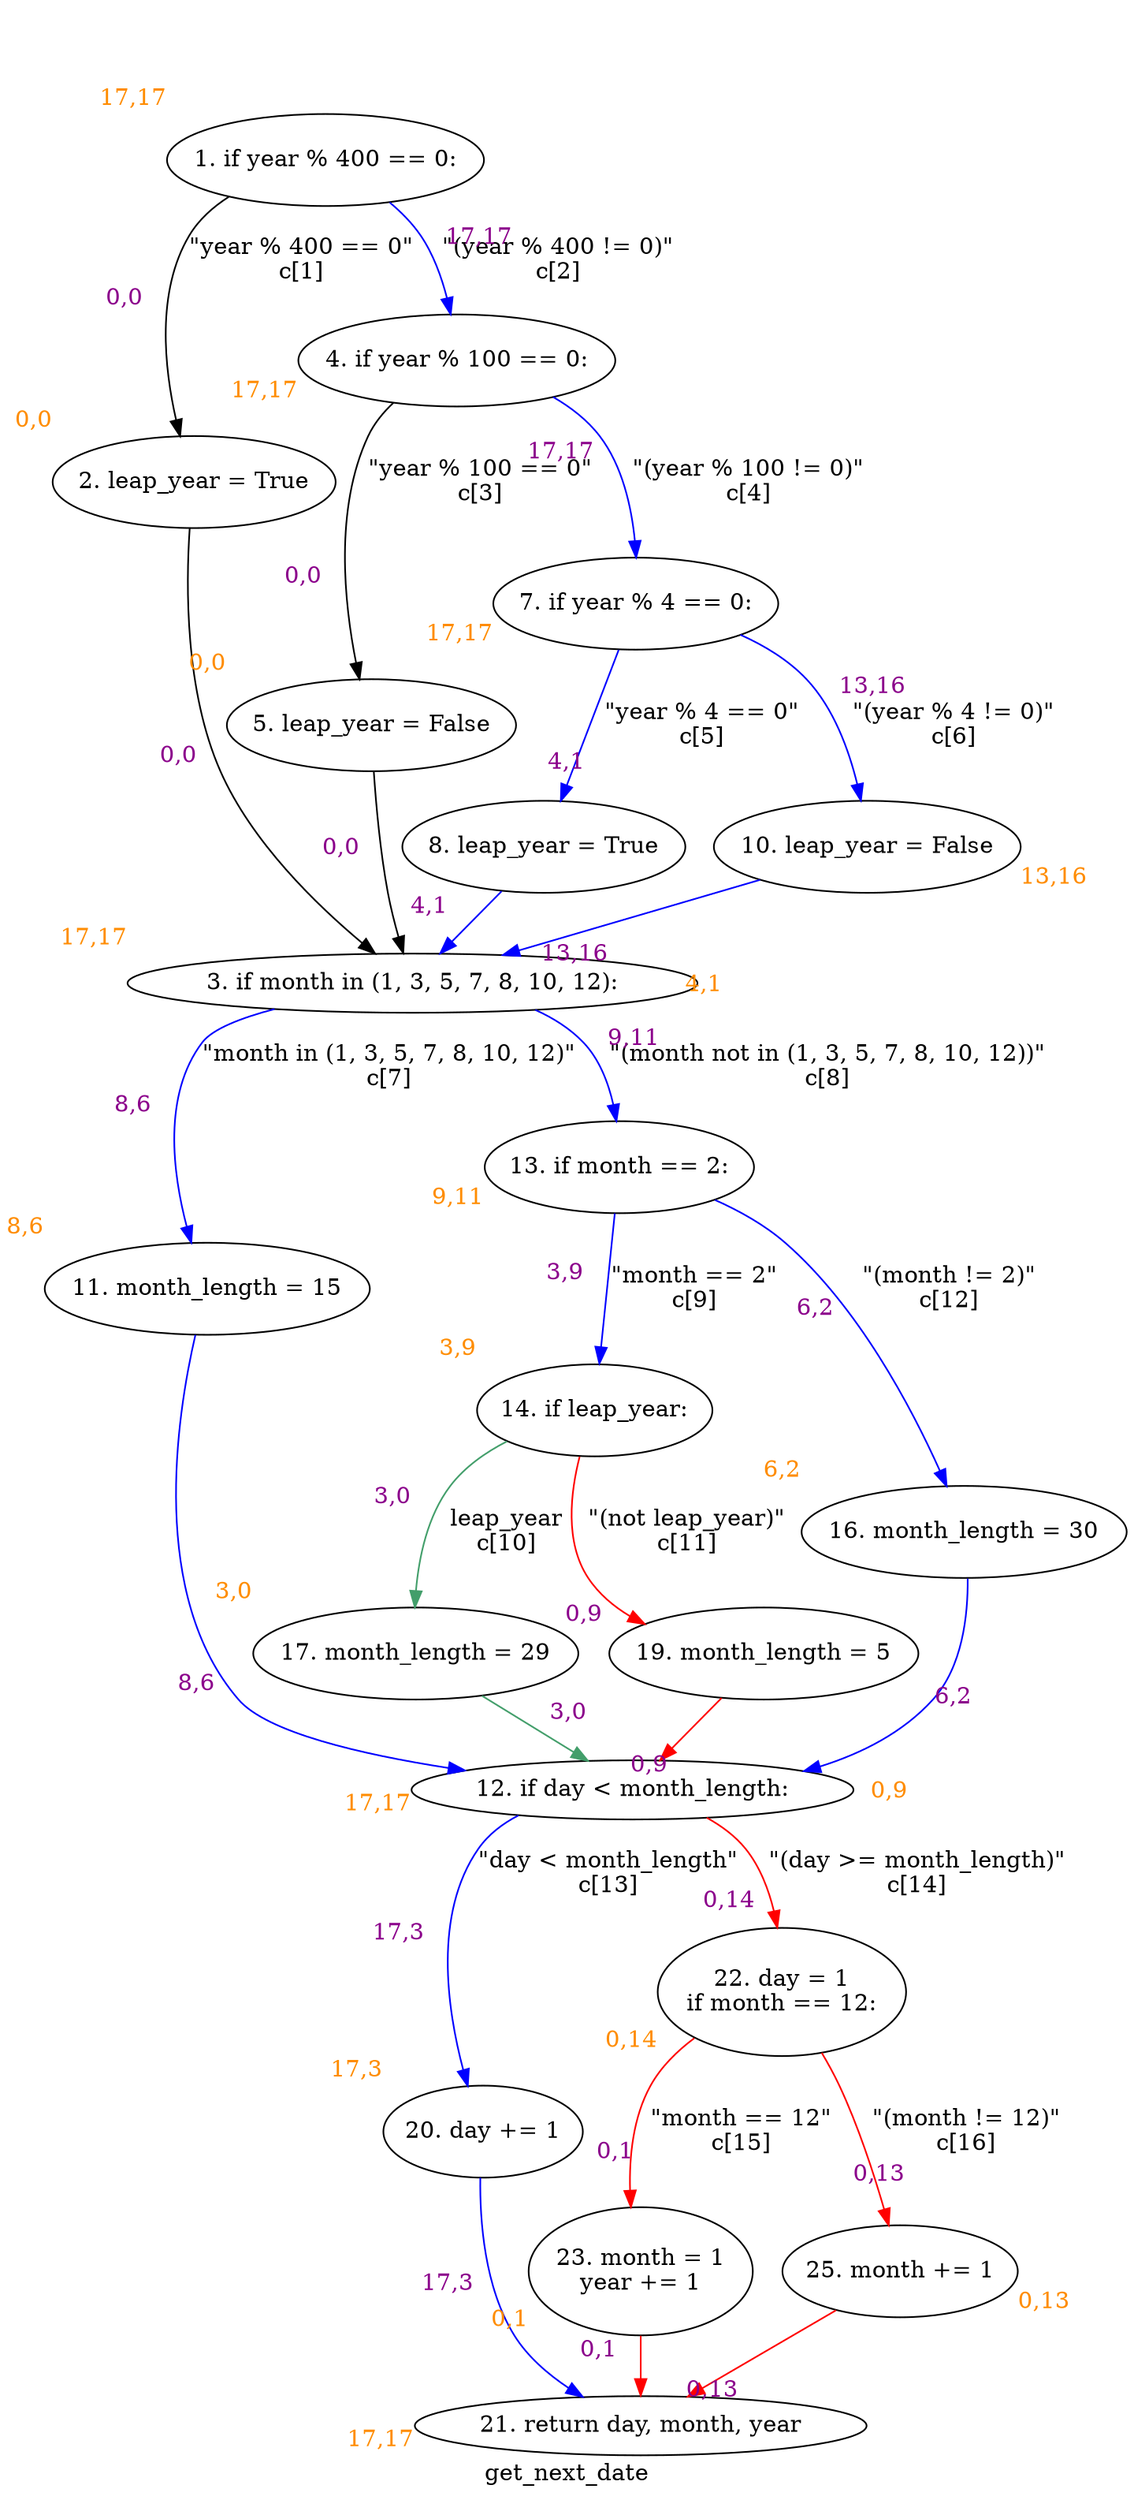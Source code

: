 digraph clusterget_next_date {
	graph [bb="0,0,590.37,1467.6",
		label=get_next_date,
		lheight=0.22,
		lp="295.19,11.875",
		lwidth=1.08,
		xlabel=<<br></br><br></br><br></br><font color='darkorange'>-1,-1</font>>
	];
	node [label="\N",
		xlabel=<<br></br><br></br><br></br><font color='darkorange'>-1,-1</font>>
	];
	1	[height=0.77585,
		label="1. if year % 400 == 0:",
		pos="164.81,1423.9",
		width=2.4356,
		xlabel=<<br></br><br></br><br></br><font color='darkorange'>17,17</font>>,
		xlp="61.755,1459.7"];
	2	[height=0.77585,
		label="2. leap_year = True",
		pos="100.81,1226.7",
		width=2.1852,
		xlabel=<<br></br><br></br><br></br><font color='darkorange'>0,0</font>>,
		xlp="13.519,1262.5"];
	1 -> 2	[label="\"year % 400 == 0\"\nc[1]",
		label_bgcolor=white,
		lp="151.69,1362.2",
		pos="e,92.825,1254.8 117.92,1400.2 109.93,1394.1 102.72,1386.7 98.061,1378 79.659,1343.4 83.777,1297.7 90.336,1265.8",
		xlabel=<<font color='darkmagenta'><br/>  0,0   <br/></font>>,
		xlp="67.188,1336.7"];
	4	[height=0.77585,
		label="4. if year % 100 == 0:",
		pos="229.81,1300.6",
		width=2.4356,
		xlabel=<<br></br><br></br><br></br><font color='darkorange'>17,17</font>>,
		xlp="126.75,1336.4"];
	1 -> 4	[color=blue,
		label="\"(year % 400 != 0)\"\nc[2]",
		label_bgcolor=white,
		lp="275.31,1362.2",
		pos="e,225.34,1328.6 193.51,1397.1 198.84,1391.2 203.94,1384.7 207.81,1378 214.57,1366.2 219.38,1352.2 222.75,1339.5",
		xlabel=<<font color='darkmagenta'><br/>  17,17   <br/></font>>,
		xlp="189.62,1372.5"];
	3	[height=0.5,
		label="3. if month in (1, 3, 5, 7, 8, 10, 12):
",
		pos="212.81,922.19",
		width=3.9134,
		xlabel=<<br></br><br></br><br></br><font color='darkorange'>17,17</font>>,
		xlp="56.553,948.06"];
	2 -> 3	[label_bgcolor=white,
		pos="e,194.92,940.26 98.809,1198.3 97.223,1163 97.822,1100.3 116.81,1051 132.27,1010.9 164.19,972.51 186.98,948.45",
		xlabel=<<font color='darkmagenta'><br/>  0,0   <br/></font>>,
		xlp="98.823,1058.9"];
	5	[height=0.77585,
		label="5. leap_year = False",
		pos="201.81,1079",
		width=2.2441,
		xlabel=<<br></br><br></br><br></br><font color='darkorange'>0,0</font>>,
		xlp="112.4,1114.8"];
	4 -> 5	[label="\"year % 100 == 0\"\nc[3]",
		label_bgcolor=white,
		lp="252.69,1226.7",
		pos="e,196.61,1107.3 208.81,1273.3 205.21,1267.5 202,1261.1 200.06,1254.6 186.42,1209.3 190.06,1154.3 194.99,1118.3",
		xlabel=<<font color='darkmagenta'><br/>  0,0   <br/></font>>,
		xlp="172.7,1183"];
	7	[height=0.77585,
		label="7. if year % 4 == 0:",
		pos="331.81,1152.8",
		width=2.1704,
		xlabel=<<br></br><br></br><br></br><font color='darkorange'>17,17</font>>,
		xlp="238.3,1188.6"];
	4 -> 7	[color=blue,
		label="\"(year % 100 != 0)\"\nc[4]",
		label_bgcolor=white,
		lp="384.31,1226.7",
		pos="e,331.79,1181.1 282.99,1278.1 293.16,1271.9 302.8,1264.1 309.81,1254.6 322.99,1236.8 328.57,1212.7 330.82,1192.5",
		xlabel=<<font color='darkmagenta'><br/>  17,17   <br/></font>>,
		xlp="295.93,1242.8"];
	11	[height=0.77585,
		label="11. month_length = 15",
		pos="102.81,734.89",
		width=2.3767,
		xlabel=<<br></br><br></br><br></br><font color='darkorange'>8,6</font>>,
		xlp="8.625,770.7"];
	3 -> 11	[color=blue,
		label="\"month in (1, 3, 5, 7, 8, 10, 12)\"\nc[7]",
		label_bgcolor=white,
		lp="199.44,870.44",
		pos="e,95.615,763.08 135.4,906.77 125.37,901.78 116.27,895.11 109.56,886.19 85.63,854.34 87.818,807.09 93.497,774.1",
		xlabel=<<font color='darkmagenta'><br/>  8,6   <br/></font>>,
		xlp="73.319,846.37"];
	13	[height=0.77585,
		label="13. if month == 2:",
		pos="314.81,808.76",
		width=1.8905,
		xlabel=<<br></br><br></br><br></br><font color='darkorange'>9,11</font>>,
		xlp="234.75,844.56"];
	3 -> 13	[color=blue,
		label="\"(month not in (1, 3, 5, 7, 8, 10, 12))\"\nc[8]",
		label_bgcolor=white,
		lp="412.81,870.44",
		pos="e,312.72,836.89 267.06,905.25 276.67,900.4 285.82,894.17 292.81,886.19 302.12,875.56 307.5,861.21 310.61,847.82",
		xlabel=<<font color='darkmagenta'><br/>  9,11   <br/></font>>,
		xlp="278.06,884.89"];
	12	[height=0.5,
		label="12. if day < month_length:
",
		pos="327.81,430.38",
		width=3.0125,
		xlabel=<<br></br><br></br><br></br><font color='darkorange'>17,17</font>>,
		xlp="203.99,456.25"];
	11 -> 12	[color=blue,
		label_bgcolor=white,
		pos="e,245.63,442.45 95.158,706.68 82.878,656.62 65.143,549.23 117.81,485.38 133.14,466.79 185.66,453.29 234.34,444.43",
		xlabel=<<font color='darkmagenta'><br/>  8,6   <br/></font>>,
		xlp="99.814,493.25"];
	14	[height=0.77585,
		label="14. if leap_year:",
		pos="314.81,661.03",
		width=1.6401,
		xlabel=<<br></br><br></br><br></br><font color='darkorange'>3,9</font>>,
		xlp="247.14,696.84"];
	13 -> 14	[color=blue,
		label="\"month == 2\"\nc[9]",
		label_bgcolor=white,
		lp="353.81,734.89",
		pos="e,314.81,689.32 314.81,780.35 314.81,757.86 314.81,725.74 314.81,700.65",
		xlabel=<<font color='darkmagenta'><br/>  3,9   <br/></font>>,
		xlp="296.81,742.78"];
	16	[height=0.77585,
		label="16. month_length = 30",
		pos="504.81,587.17",
		width=2.3767,
		xlabel=<<br></br><br></br><br></br><font color='darkorange'>6,2</font>>,
		xlp="410.62,622.98"];
	13 -> 16	[color=blue,
		label="\"(month != 2)\"\nc[12]",
		label_bgcolor=white,
		lp="483.44,734.89",
		pos="e,493.52,615.08 361.02,787.81 373.52,781.04 386.45,772.66 396.81,762.82 438.77,723.01 470.93,663.51 488.85,625.27",
		xlabel=<<font color='darkmagenta'><br/>  6,2   <br/></font>>,
		xlp="422.44,718.62"];
	20	[height=0.77585,
		label="20. day += 1",
		pos="254.81,220.81",
		width=1.4928,
		xlabel=<<br></br><br></br><br></br><font color='darkorange'>17,3</font>>,
		xlp="189.07,256.62"];
	12 -> 20	[color=blue,
		label="\"day < month_length\"\nc[13]",
		label_bgcolor=white,
		lp="313.69,378.63",
		pos="e,245.85,248.82 274.61,414.33 265.66,409.41 257.52,402.92 252.06,394.38 226.31,354.12 233.72,297.04 242.96,259.73",
		xlabel=<<font color='darkmagenta'><br/>  17,3   <br/></font>>,
		xlp="213.19,340.57"];
	22	[height=1.0852,
		label="22. day = 1
if month == 12:",
		pos="401.81,305.81",
		width=2.0231,
		xlabel=<<br></br><br></br><br></br><font color='darkorange'>0,14</font>>,
		xlp="316.98,352.75"];
	12 -> 22	[color=red,
		label="\"(day >= month_length)\"\nc[14]",
		label_bgcolor=white,
		lp="464.31,378.63",
		pos="e,398.34,345.13 360.39,412.79 367.68,407.75 374.75,401.59 379.81,394.38 387.69,383.16 392.76,369.37 396.01,356.09",
		xlabel=<<font color='darkmagenta'><br/>  0,14   <br/></font>>,
		xlp="397.38,374.74"];
	21	[height=0.5,
		label="21. return day, month, year
",
		pos="337.81,41.75",
		width=3.0818,
		xlabel=<<br></br><br></br><br></br><font color='darkorange'>17,17</font>>,
		xlp="211.49,67.625"];
	20 -> 21	[color=blue,
		label_bgcolor=white,
		pos="e,309.72,59.632 253.68,192.61 253.77,166.43 257.09,126.53 273.81,96.75 280.36,85.082 290.47,74.825 300.74,66.471",
		xlabel=<<font color='darkmagenta'><br/>  17,3   <br/></font>>,
		xlp="242.37,128.1"];
	23	[height=1.0852,
		label="23. month = 1
year += 1",
		pos="337.81,135.82",
		width=1.5252,
		xlabel=<<br></br><br></br><br></br><font color='darkorange'>0,1</font>>,
		xlp="274.28,182.76"];
	22 -> 23	[color=red,
		label="\"month == 12\"\nc[15]",
		label_bgcolor=white,
		lp="398.19,220.81",
		pos="e,339.15,175.29 369.24,270.5 364.15,263.7 359.47,256.31 356.06,248.75 347.38,229.46 342.77,206.65 340.34,186.67",
		xlabel=<<font color='darkmagenta'><br/>  0,1   <br/></font>>,
		xlp="329.64,232.79"];
	25	[height=0.77585,
		label="25. month += 1",
		pos="468.81,135.82",
		width=1.6106,
		xlabel=<<br></br><br></br><br></br><font color='darkorange'>0,13</font>>,
		xlp="422.83,171.62"];
	22 -> 25	[color=red,
		label="\"(month != 12)\"\nc[16]",
		label_bgcolor=white,
		lp="502.81,220.81",
		pos="e,464.86,163.96 429.42,269.16 433.67,262.61 437.67,255.65 440.81,248.75 451.42,225.4 458.42,197.42 462.76,175.28",
		xlabel=<<font color='darkmagenta'><br/>  0,13   <br/></font>>,
		xlp="462.89,210.23"];
	23 -> 21	[color=red,
		label_bgcolor=white,
		pos="e,337.81,60.067 337.81,96.306 337.81,87.929 337.81,79.211 337.81,71.301",
		xlabel=<<font color='darkmagenta'><br/>  0,1   <br/></font>>,
		xlp="319.81,86.016"];
	25 -> 21	[color=red,
		label_bgcolor=white,
		pos="e,361.72,59.554 436.76,112.3 416.85,98.296 391.28,80.331 371.13,66.167",
		xlabel=<<font color='darkmagenta'><br/>  0,13   <br/></font>>,
		xlp="377.85,78.04"];
	17	[height=0.77585,
		label="17. month_length = 29",
		pos="212.81,513.31",
		width=2.3767,
		xlabel=<<br></br><br></br><br></br><font color='darkorange'>3,0</font>>,
		xlp="118.62,549.12"];
	14 -> 17	[color="#429E6A",
		label="leap_year\nc[10]",
		label_bgcolor=white,
		lp="272.44,587.17",
		pos="e,216.87,541.43 275.05,640.16 264.62,633.4 254.17,625 246.56,615.1 232.57,596.92 224.21,572.64 219.31,552.46",
		xlabel=<<font color='darkmagenta'><br/>  3,0   <br/></font>>,
		xlp="216.78,603.96"];
	19	[height=0.77585,
		label="19. month_length = 5",
		pos="396.81,513.31",
		width=2.2441,
		xlabel=<<br></br><br></br><br></br><font color='darkorange'>0,9</font>>,
		xlp="307.4,549.12"];
	14 -> 19	[color=red,
		label="\"(not leap_year)\"\nc[11]",
		label_bgcolor=white,
		lp="361.81,587.17",
		pos="e,340.87,533.85 307.35,633.23 302.96,611.7 300.56,581.49 313.81,559.24 318.29,551.72 324.52,545.38 331.57,540.06",
		xlabel=<<font color='darkmagenta'><br/>  0,9   <br/></font>>,
		xlp="306.04,571.66"];
	16 -> 12	[color=blue,
		label_bgcolor=white,
		pos="e,410.98,442.24 507.05,559.04 507.38,536.73 504.19,505.6 486.81,485.38 470.09,465.93 446.08,453.47 421.77,445.49",
		xlabel=<<font color='darkmagenta'><br/>  6,2   <br/></font>>,
		xlp="462.64,470.95"];
	17 -> 12	[color="#429E6A",
		label_bgcolor=white,
		pos="e,303.81,448.27 247.94,487.59 262.79,477.14 279.99,465.03 294.62,454.74",
		xlabel=<<font color='darkmagenta'><br/>  3,0   <br/></font>>,
		xlp="257.85,475.82"];
	19 -> 12	[color=red,
		label_bgcolor=white,
		pos="e,342.37,448.45 374.6,486.26 366.6,476.87 357.58,466.3 349.62,456.96",
		xlabel=<<font color='darkmagenta'><br/>  0,9   <br/></font>>,
		xlp="340.52,475.27"];
	5 -> 3	[label_bgcolor=white,
		pos="e,207.13,940.48 199.71,1050.9 199.34,1045 199,1038.8 198.81,1033 197.98,1008.2 195.67,1001.8 198.81,977.19 199.89,968.7 201.9,959.64 \
204.06,951.41",
		xlabel=<<font color='darkmagenta'><br/>  0,0   <br/></font>>,
		xlp="179.27,1003.1"];
	8	[height=0.77585,
		label="8. leap_year = True",
		pos="286.81,1005.1",
		width=2.1852,
		xlabel=<<br></br><br></br><br></br><font color='darkorange'>4,1</font>>,
		xlp="199.52,1040.9"];
	7 -> 8	[color=blue,
		label="\"year % 4 == 0\"\nc[5]",
		label_bgcolor=white,
		lp="362.94,1079",
		pos="e,295.13,1033 323.45,1124.8 316.41,1102 306.26,1069.1 298.43,1043.7",
		xlabel=<<font color='darkmagenta'><br/>  4,1   <br/></font>>,
		xlp="300.38,1071.3"];
	10	[height=0.77585,
		label="10. leap_year = False",
		pos="463.81,1005.1",
		width=2.2441,
		xlabel=<<br></br><br></br><br></br><font color='darkorange'>13,16</font>>,
		xlp="367.65,1040.9"];
	7 -> 10	[color=blue,
		label="\"(year % 4 != 0)\"\nc[6]",
		label_bgcolor=white,
		lp="495.56,1079",
		pos="e,455.15,1033.2 380.95,1130.7 392.35,1124.2 403.78,1116.3 412.81,1106.9 429.99,1089.1 442.63,1064.3 451.03,1043.8",
		xlabel=<<font color='darkmagenta'><br/>  13,16   <br/></font>>,
		xlp="427.6,1080.6"];
	8 -> 3	[color=blue,
		label_bgcolor=white,
		pos="e,228.42,940.26 262.99,978.06 254.32,968.58 244.54,957.89 235.93,948.47",
		xlabel=<<font color='darkmagenta'><br/>  4,1   <br/></font>>,
		xlp="227.56,966.88"];
	10 -> 3	[color=blue,
		label_bgcolor=white,
		pos="e,263.08,939.39 405.6,985.35 366.06,972.6 313.89,955.78 273.78,942.85",
		xlabel=<<font color='darkmagenta'><br/>  13,16   <br/></font>>,
		xlp="309.76,954.55"];
}
